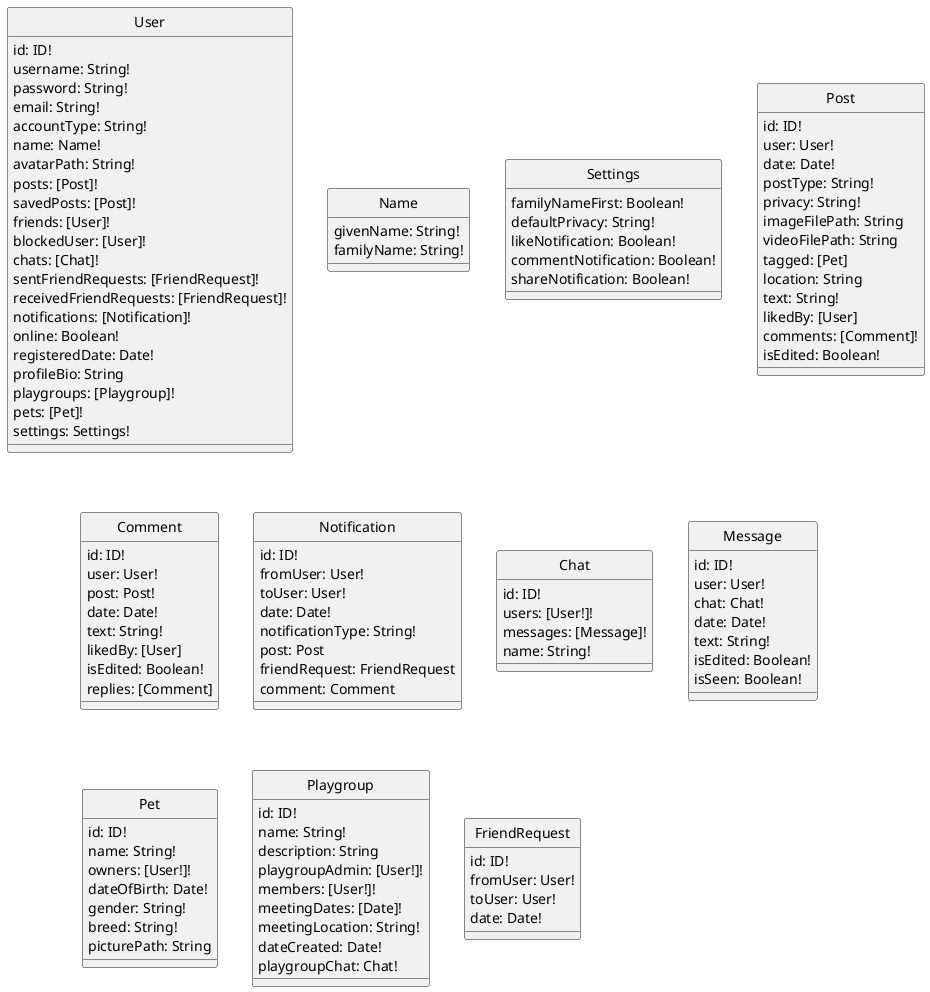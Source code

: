 @startuml DataSchema
hide circle
skinparam classAttributeIconSize 0

class User {
    id: ID!
    username: String!
    password: String!
    email: String!
    accountType: String!
    name: Name!
    avatarPath: String!
    posts: [Post]!
    savedPosts: [Post]!
    friends: [User]!
    blockedUser: [User]!
    chats: [Chat]!
    sentFriendRequests: [FriendRequest]!
    receivedFriendRequests: [FriendRequest]!
    notifications: [Notification]!
    online: Boolean!
    registeredDate: Date!
    profileBio: String
    playgroups: [Playgroup]!
    pets: [Pet]!
    settings: Settings!
}

class Name {
    givenName: String!
    familyName: String!
}

class Settings {
    familyNameFirst: Boolean!
    defaultPrivacy: String!
    likeNotification: Boolean!
    commentNotification: Boolean!
    shareNotification: Boolean!
}

class Post {
    id: ID!
    user: User!
    date: Date!
    postType: String!
    privacy: String!
    imageFilePath: String
    videoFilePath: String
    tagged: [Pet]
    location: String
    text: String!
    likedBy: [User]
    comments: [Comment]!
    isEdited: Boolean!
}

class Comment {
    id: ID!
    user: User!
    post: Post!
    date: Date!
    text: String!
    likedBy: [User]
    isEdited: Boolean!
    replies: [Comment]
}

class Notification {
    id: ID!
    fromUser: User!
    toUser: User!
    date: Date!
    notificationType: String!
    post: Post
    friendRequest: FriendRequest
    comment: Comment
}

class Chat {
    id: ID!
    users: [User!]!
    messages: [Message]!
    name: String!
}

class Message {
    id: ID!
    user: User!
    chat: Chat!
    date: Date!
    text: String!
    isEdited: Boolean!
    isSeen: Boolean!
}

class Pet {
    id: ID!
    name: String!
    owners: [User!]!
    dateOfBirth: Date!
    gender: String!
    breed: String!
    picturePath: String
}

class Playgroup {
    id: ID!
    name: String!
    description: String
    playgroupAdmin: [User!]!
    members: [User!]!
    meetingDates: [Date]!
    meetingLocation: String!
    dateCreated: Date!
    playgroupChat: Chat!
}

class FriendRequest {
    id: ID!
    fromUser: User!
    toUser: User!
    date: Date!
}

@enduml